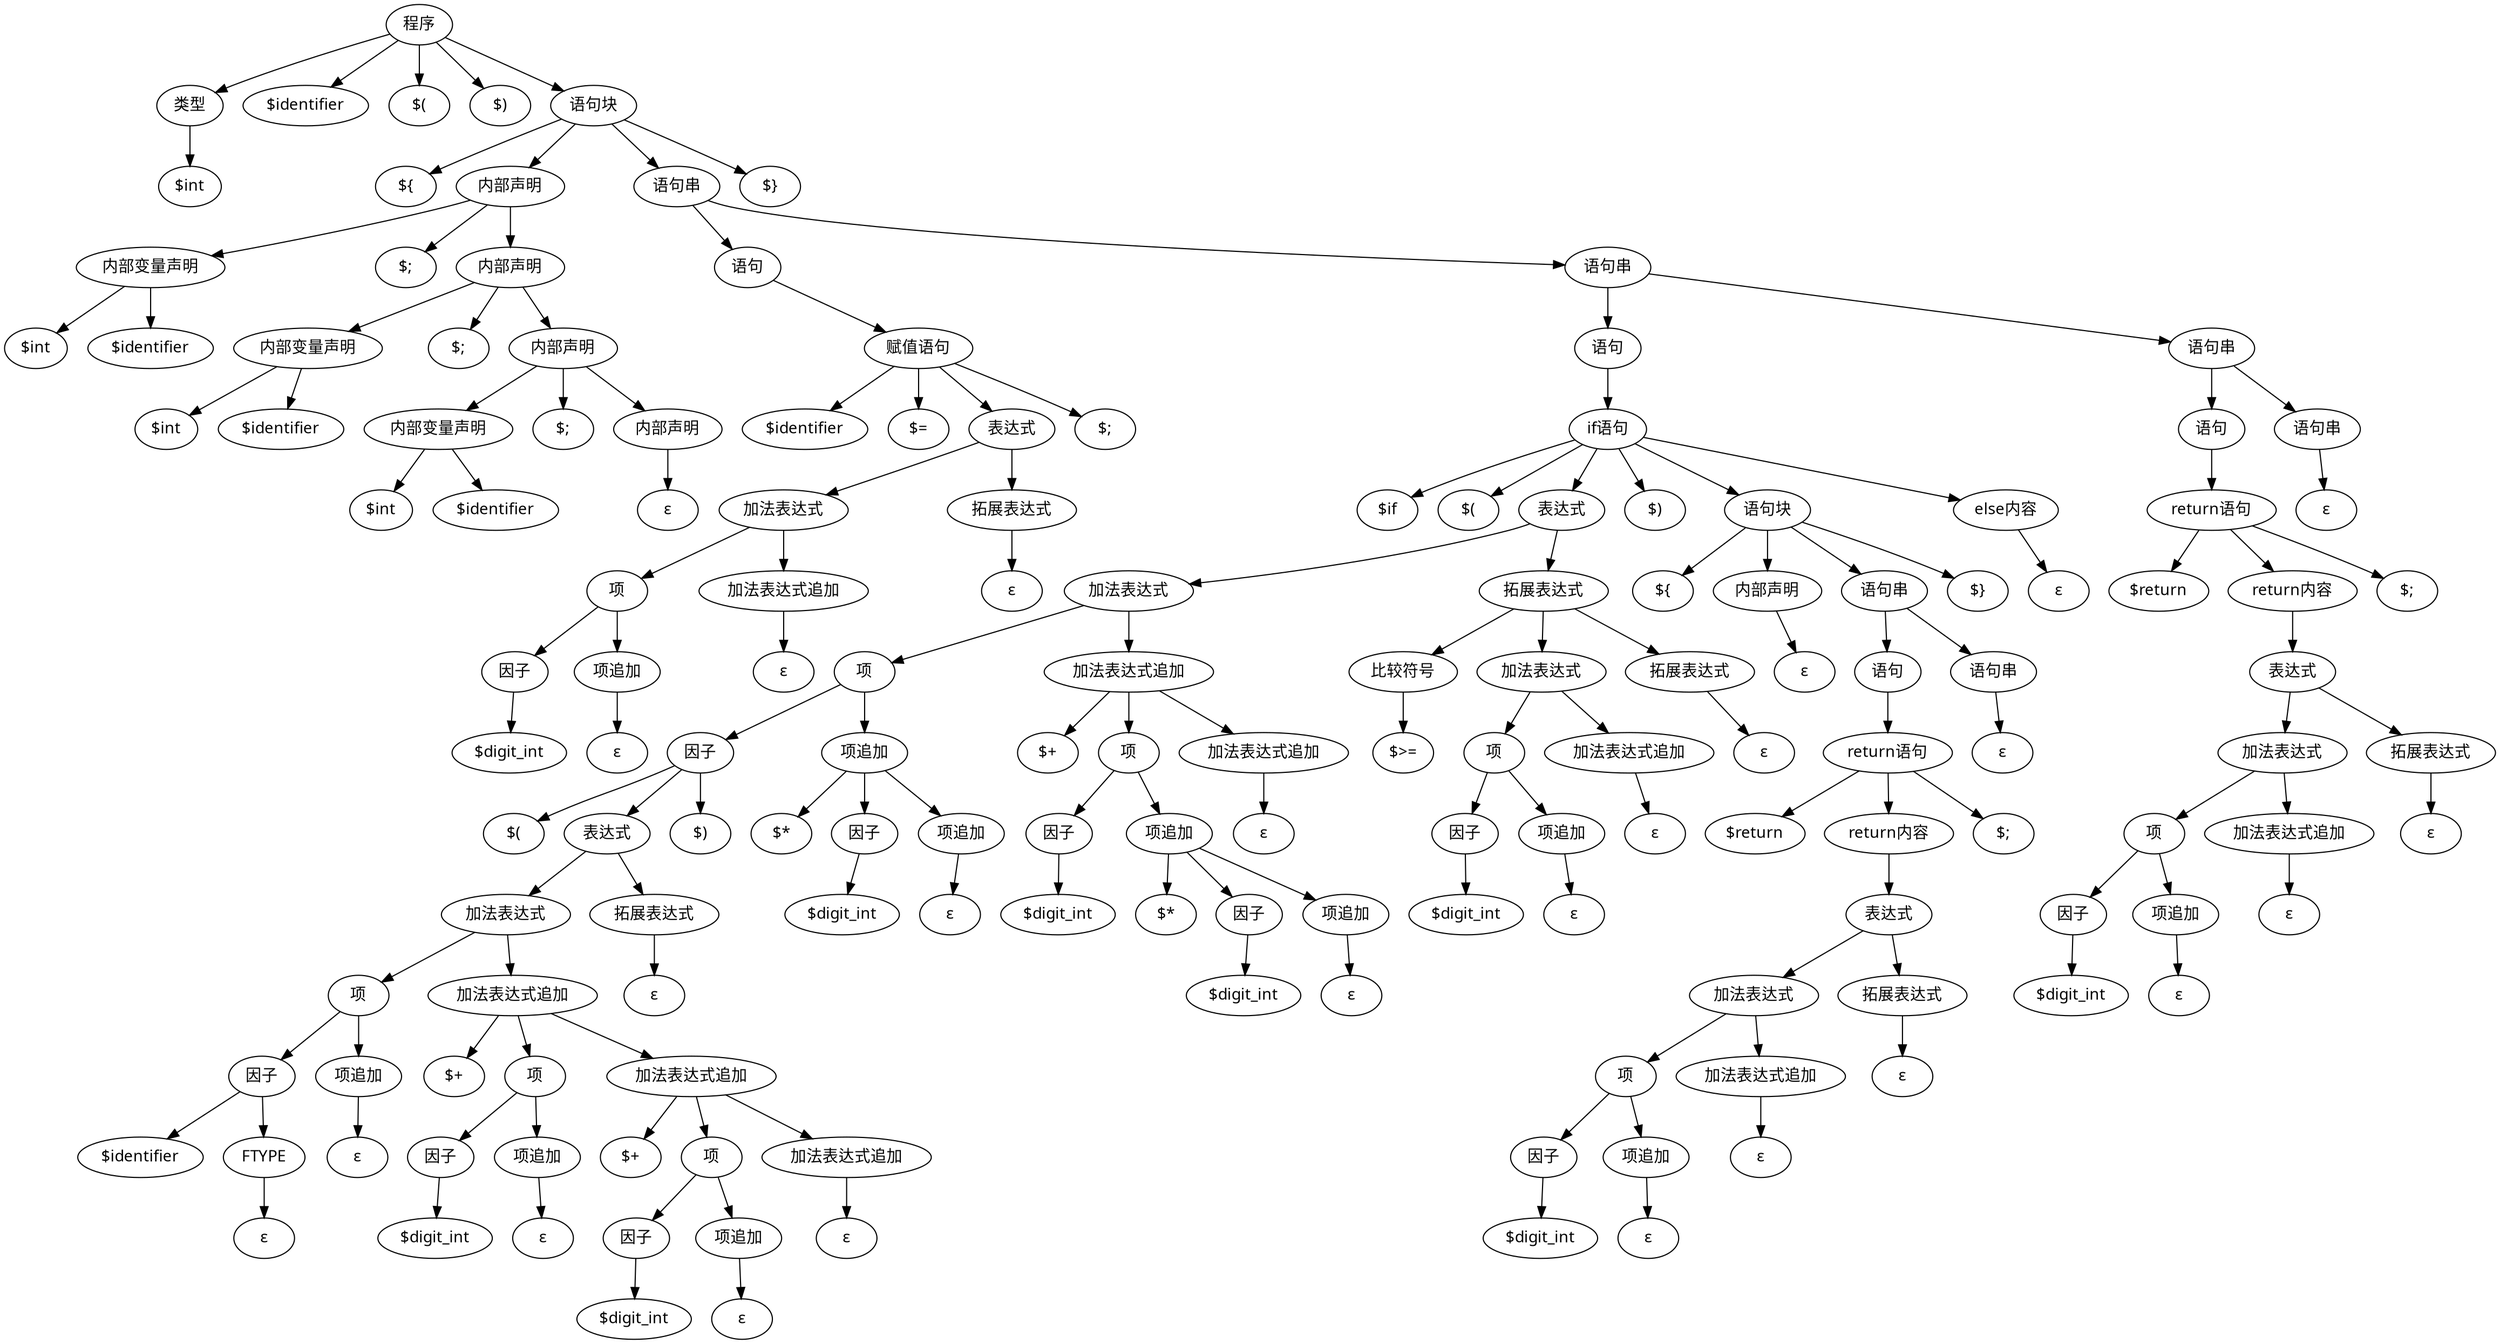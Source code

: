 // The Synatx Tree
digraph {
	node0 [label="$int" fontname="Microsoft YaHei"]
	node1 [label=<类型> fontname="Microsoft YaHei"]
	node1 -> node0
	node2 [label="$identifier" fontname="Microsoft YaHei"]
	node3 [label="$(" fontname="Microsoft YaHei"]
	node4 [label="$)" fontname="Microsoft YaHei"]
	node5 [label="${" fontname="Microsoft YaHei"]
	node6 [label="$int" fontname="Microsoft YaHei"]
	node7 [label="$identifier" fontname="Microsoft YaHei"]
	node8 [label=<内部变量声明> fontname="Microsoft YaHei"]
	node8 -> node7
	node8 -> node6
	node9 [label="$;" fontname="Microsoft YaHei"]
	node10 [label="$int" fontname="Microsoft YaHei"]
	node11 [label="$identifier" fontname="Microsoft YaHei"]
	node12 [label=<内部变量声明> fontname="Microsoft YaHei"]
	node12 -> node11
	node12 -> node10
	node13 [label="$;" fontname="Microsoft YaHei"]
	node14 [label="$int" fontname="Microsoft YaHei"]
	node15 [label="$identifier" fontname="Microsoft YaHei"]
	node16 [label=<内部变量声明> fontname="Microsoft YaHei"]
	node16 -> node15
	node16 -> node14
	node17 [label="$;" fontname="Microsoft YaHei"]
	node18 [label="ε" fontname="Microsoft YaHei"]
	node19 [label=<内部声明> fontname="Microsoft YaHei"]
	node19 -> node18
	node20 [label=<内部声明> fontname="Microsoft YaHei"]
	node20 -> node19
	node20 -> node17
	node20 -> node16
	node21 [label=<内部声明> fontname="Microsoft YaHei"]
	node21 -> node20
	node21 -> node13
	node21 -> node12
	node22 [label=<内部声明> fontname="Microsoft YaHei"]
	node22 -> node21
	node22 -> node9
	node22 -> node8
	node23 [label="$identifier" fontname="Microsoft YaHei"]
	node24 [label="$=" fontname="Microsoft YaHei"]
	node25 [label="$digit_int" fontname="Microsoft YaHei"]
	node26 [label=<因子> fontname="Microsoft YaHei"]
	node26 -> node25
	node27 [label="ε" fontname="Microsoft YaHei"]
	node28 [label=<项追加> fontname="Microsoft YaHei"]
	node28 -> node27
	node29 [label=<项> fontname="Microsoft YaHei"]
	node29 -> node28
	node29 -> node26
	node30 [label="ε" fontname="Microsoft YaHei"]
	node31 [label=<加法表达式追加> fontname="Microsoft YaHei"]
	node31 -> node30
	node32 [label=<加法表达式> fontname="Microsoft YaHei"]
	node32 -> node31
	node32 -> node29
	node33 [label="ε" fontname="Microsoft YaHei"]
	node34 [label=<拓展表达式> fontname="Microsoft YaHei"]
	node34 -> node33
	node35 [label=<表达式> fontname="Microsoft YaHei"]
	node35 -> node34
	node35 -> node32
	node36 [label="$;" fontname="Microsoft YaHei"]
	node37 [label=<赋值语句> fontname="Microsoft YaHei"]
	node37 -> node36
	node37 -> node35
	node37 -> node24
	node37 -> node23
	node38 [label=<语句> fontname="Microsoft YaHei"]
	node38 -> node37
	node39 [label="$if" fontname="Microsoft YaHei"]
	node40 [label="$(" fontname="Microsoft YaHei"]
	node41 [label="$(" fontname="Microsoft YaHei"]
	node42 [label="$identifier" fontname="Microsoft YaHei"]
	node43 [label="ε" fontname="Microsoft YaHei"]
	node44 [label=<FTYPE> fontname="Microsoft YaHei"]
	node44 -> node43
	node45 [label=<因子> fontname="Microsoft YaHei"]
	node45 -> node44
	node45 -> node42
	node46 [label="ε" fontname="Microsoft YaHei"]
	node47 [label=<项追加> fontname="Microsoft YaHei"]
	node47 -> node46
	node48 [label=<项> fontname="Microsoft YaHei"]
	node48 -> node47
	node48 -> node45
	node49 [label="$+" fontname="Microsoft YaHei"]
	node50 [label="$digit_int" fontname="Microsoft YaHei"]
	node51 [label=<因子> fontname="Microsoft YaHei"]
	node51 -> node50
	node52 [label="ε" fontname="Microsoft YaHei"]
	node53 [label=<项追加> fontname="Microsoft YaHei"]
	node53 -> node52
	node54 [label=<项> fontname="Microsoft YaHei"]
	node54 -> node53
	node54 -> node51
	node55 [label="$+" fontname="Microsoft YaHei"]
	node56 [label="$digit_int" fontname="Microsoft YaHei"]
	node57 [label=<因子> fontname="Microsoft YaHei"]
	node57 -> node56
	node58 [label="ε" fontname="Microsoft YaHei"]
	node59 [label=<项追加> fontname="Microsoft YaHei"]
	node59 -> node58
	node60 [label=<项> fontname="Microsoft YaHei"]
	node60 -> node59
	node60 -> node57
	node61 [label="ε" fontname="Microsoft YaHei"]
	node62 [label=<加法表达式追加> fontname="Microsoft YaHei"]
	node62 -> node61
	node63 [label=<加法表达式追加> fontname="Microsoft YaHei"]
	node63 -> node62
	node63 -> node60
	node63 -> node55
	node64 [label=<加法表达式追加> fontname="Microsoft YaHei"]
	node64 -> node63
	node64 -> node54
	node64 -> node49
	node65 [label=<加法表达式> fontname="Microsoft YaHei"]
	node65 -> node64
	node65 -> node48
	node66 [label="ε" fontname="Microsoft YaHei"]
	node67 [label=<拓展表达式> fontname="Microsoft YaHei"]
	node67 -> node66
	node68 [label=<表达式> fontname="Microsoft YaHei"]
	node68 -> node67
	node68 -> node65
	node69 [label="$)" fontname="Microsoft YaHei"]
	node70 [label=<因子> fontname="Microsoft YaHei"]
	node70 -> node69
	node70 -> node68
	node70 -> node41
	node71 [label="$*" fontname="Microsoft YaHei"]
	node72 [label="$digit_int" fontname="Microsoft YaHei"]
	node73 [label=<因子> fontname="Microsoft YaHei"]
	node73 -> node72
	node74 [label="ε" fontname="Microsoft YaHei"]
	node75 [label=<项追加> fontname="Microsoft YaHei"]
	node75 -> node74
	node76 [label=<项追加> fontname="Microsoft YaHei"]
	node76 -> node75
	node76 -> node73
	node76 -> node71
	node77 [label=<项> fontname="Microsoft YaHei"]
	node77 -> node76
	node77 -> node70
	node78 [label="$+" fontname="Microsoft YaHei"]
	node79 [label="$digit_int" fontname="Microsoft YaHei"]
	node80 [label=<因子> fontname="Microsoft YaHei"]
	node80 -> node79
	node81 [label="$*" fontname="Microsoft YaHei"]
	node82 [label="$digit_int" fontname="Microsoft YaHei"]
	node83 [label=<因子> fontname="Microsoft YaHei"]
	node83 -> node82
	node84 [label="ε" fontname="Microsoft YaHei"]
	node85 [label=<项追加> fontname="Microsoft YaHei"]
	node85 -> node84
	node86 [label=<项追加> fontname="Microsoft YaHei"]
	node86 -> node85
	node86 -> node83
	node86 -> node81
	node87 [label=<项> fontname="Microsoft YaHei"]
	node87 -> node86
	node87 -> node80
	node88 [label="ε" fontname="Microsoft YaHei"]
	node89 [label=<加法表达式追加> fontname="Microsoft YaHei"]
	node89 -> node88
	node90 [label=<加法表达式追加> fontname="Microsoft YaHei"]
	node90 -> node89
	node90 -> node87
	node90 -> node78
	node91 [label=<加法表达式> fontname="Microsoft YaHei"]
	node91 -> node90
	node91 -> node77
	node92 [label="$>=" fontname="Microsoft YaHei"]
	node93 [label=<比较符号> fontname="Microsoft YaHei"]
	node93 -> node92
	node94 [label="$digit_int" fontname="Microsoft YaHei"]
	node95 [label=<因子> fontname="Microsoft YaHei"]
	node95 -> node94
	node96 [label="ε" fontname="Microsoft YaHei"]
	node97 [label=<项追加> fontname="Microsoft YaHei"]
	node97 -> node96
	node98 [label=<项> fontname="Microsoft YaHei"]
	node98 -> node97
	node98 -> node95
	node99 [label="ε" fontname="Microsoft YaHei"]
	node100 [label=<加法表达式追加> fontname="Microsoft YaHei"]
	node100 -> node99
	node101 [label=<加法表达式> fontname="Microsoft YaHei"]
	node101 -> node100
	node101 -> node98
	node102 [label="ε" fontname="Microsoft YaHei"]
	node103 [label=<拓展表达式> fontname="Microsoft YaHei"]
	node103 -> node102
	node104 [label=<拓展表达式> fontname="Microsoft YaHei"]
	node104 -> node103
	node104 -> node101
	node104 -> node93
	node105 [label=<表达式> fontname="Microsoft YaHei"]
	node105 -> node104
	node105 -> node91
	node106 [label="$)" fontname="Microsoft YaHei"]
	node107 [label="${" fontname="Microsoft YaHei"]
	node108 [label="ε" fontname="Microsoft YaHei"]
	node109 [label=<内部声明> fontname="Microsoft YaHei"]
	node109 -> node108
	node110 [label="$return" fontname="Microsoft YaHei"]
	node111 [label="$digit_int" fontname="Microsoft YaHei"]
	node112 [label=<因子> fontname="Microsoft YaHei"]
	node112 -> node111
	node113 [label="ε" fontname="Microsoft YaHei"]
	node114 [label=<项追加> fontname="Microsoft YaHei"]
	node114 -> node113
	node115 [label=<项> fontname="Microsoft YaHei"]
	node115 -> node114
	node115 -> node112
	node116 [label="ε" fontname="Microsoft YaHei"]
	node117 [label=<加法表达式追加> fontname="Microsoft YaHei"]
	node117 -> node116
	node118 [label=<加法表达式> fontname="Microsoft YaHei"]
	node118 -> node117
	node118 -> node115
	node119 [label="ε" fontname="Microsoft YaHei"]
	node120 [label=<拓展表达式> fontname="Microsoft YaHei"]
	node120 -> node119
	node121 [label=<表达式> fontname="Microsoft YaHei"]
	node121 -> node120
	node121 -> node118
	node122 [label=<return内容> fontname="Microsoft YaHei"]
	node122 -> node121
	node123 [label="$;" fontname="Microsoft YaHei"]
	node124 [label=<return语句> fontname="Microsoft YaHei"]
	node124 -> node123
	node124 -> node122
	node124 -> node110
	node125 [label=<语句> fontname="Microsoft YaHei"]
	node125 -> node124
	node126 [label="ε" fontname="Microsoft YaHei"]
	node127 [label=<语句串> fontname="Microsoft YaHei"]
	node127 -> node126
	node128 [label=<语句串> fontname="Microsoft YaHei"]
	node128 -> node127
	node128 -> node125
	node129 [label="$}" fontname="Microsoft YaHei"]
	node130 [label=<语句块> fontname="Microsoft YaHei"]
	node130 -> node129
	node130 -> node128
	node130 -> node109
	node130 -> node107
	node131 [label="ε" fontname="Microsoft YaHei"]
	node132 [label=<else内容> fontname="Microsoft YaHei"]
	node132 -> node131
	node133 [label=<if语句> fontname="Microsoft YaHei"]
	node133 -> node132
	node133 -> node130
	node133 -> node106
	node133 -> node105
	node133 -> node40
	node133 -> node39
	node134 [label=<语句> fontname="Microsoft YaHei"]
	node134 -> node133
	node135 [label="$return" fontname="Microsoft YaHei"]
	node136 [label="$digit_int" fontname="Microsoft YaHei"]
	node137 [label=<因子> fontname="Microsoft YaHei"]
	node137 -> node136
	node138 [label="ε" fontname="Microsoft YaHei"]
	node139 [label=<项追加> fontname="Microsoft YaHei"]
	node139 -> node138
	node140 [label=<项> fontname="Microsoft YaHei"]
	node140 -> node139
	node140 -> node137
	node141 [label="ε" fontname="Microsoft YaHei"]
	node142 [label=<加法表达式追加> fontname="Microsoft YaHei"]
	node142 -> node141
	node143 [label=<加法表达式> fontname="Microsoft YaHei"]
	node143 -> node142
	node143 -> node140
	node144 [label="ε" fontname="Microsoft YaHei"]
	node145 [label=<拓展表达式> fontname="Microsoft YaHei"]
	node145 -> node144
	node146 [label=<表达式> fontname="Microsoft YaHei"]
	node146 -> node145
	node146 -> node143
	node147 [label=<return内容> fontname="Microsoft YaHei"]
	node147 -> node146
	node148 [label="$;" fontname="Microsoft YaHei"]
	node149 [label=<return语句> fontname="Microsoft YaHei"]
	node149 -> node148
	node149 -> node147
	node149 -> node135
	node150 [label=<语句> fontname="Microsoft YaHei"]
	node150 -> node149
	node151 [label="ε" fontname="Microsoft YaHei"]
	node152 [label=<语句串> fontname="Microsoft YaHei"]
	node152 -> node151
	node153 [label=<语句串> fontname="Microsoft YaHei"]
	node153 -> node152
	node153 -> node150
	node154 [label=<语句串> fontname="Microsoft YaHei"]
	node154 -> node153
	node154 -> node134
	node155 [label=<语句串> fontname="Microsoft YaHei"]
	node155 -> node154
	node155 -> node38
	node156 [label="$}" fontname="Microsoft YaHei"]
	node157 [label=<语句块> fontname="Microsoft YaHei"]
	node157 -> node156
	node157 -> node155
	node157 -> node22
	node157 -> node5
	node158 [label=<程序> fontname="Microsoft YaHei"]
	node158 -> node157
	node158 -> node4
	node158 -> node3
	node158 -> node2
	node158 -> node1
}

